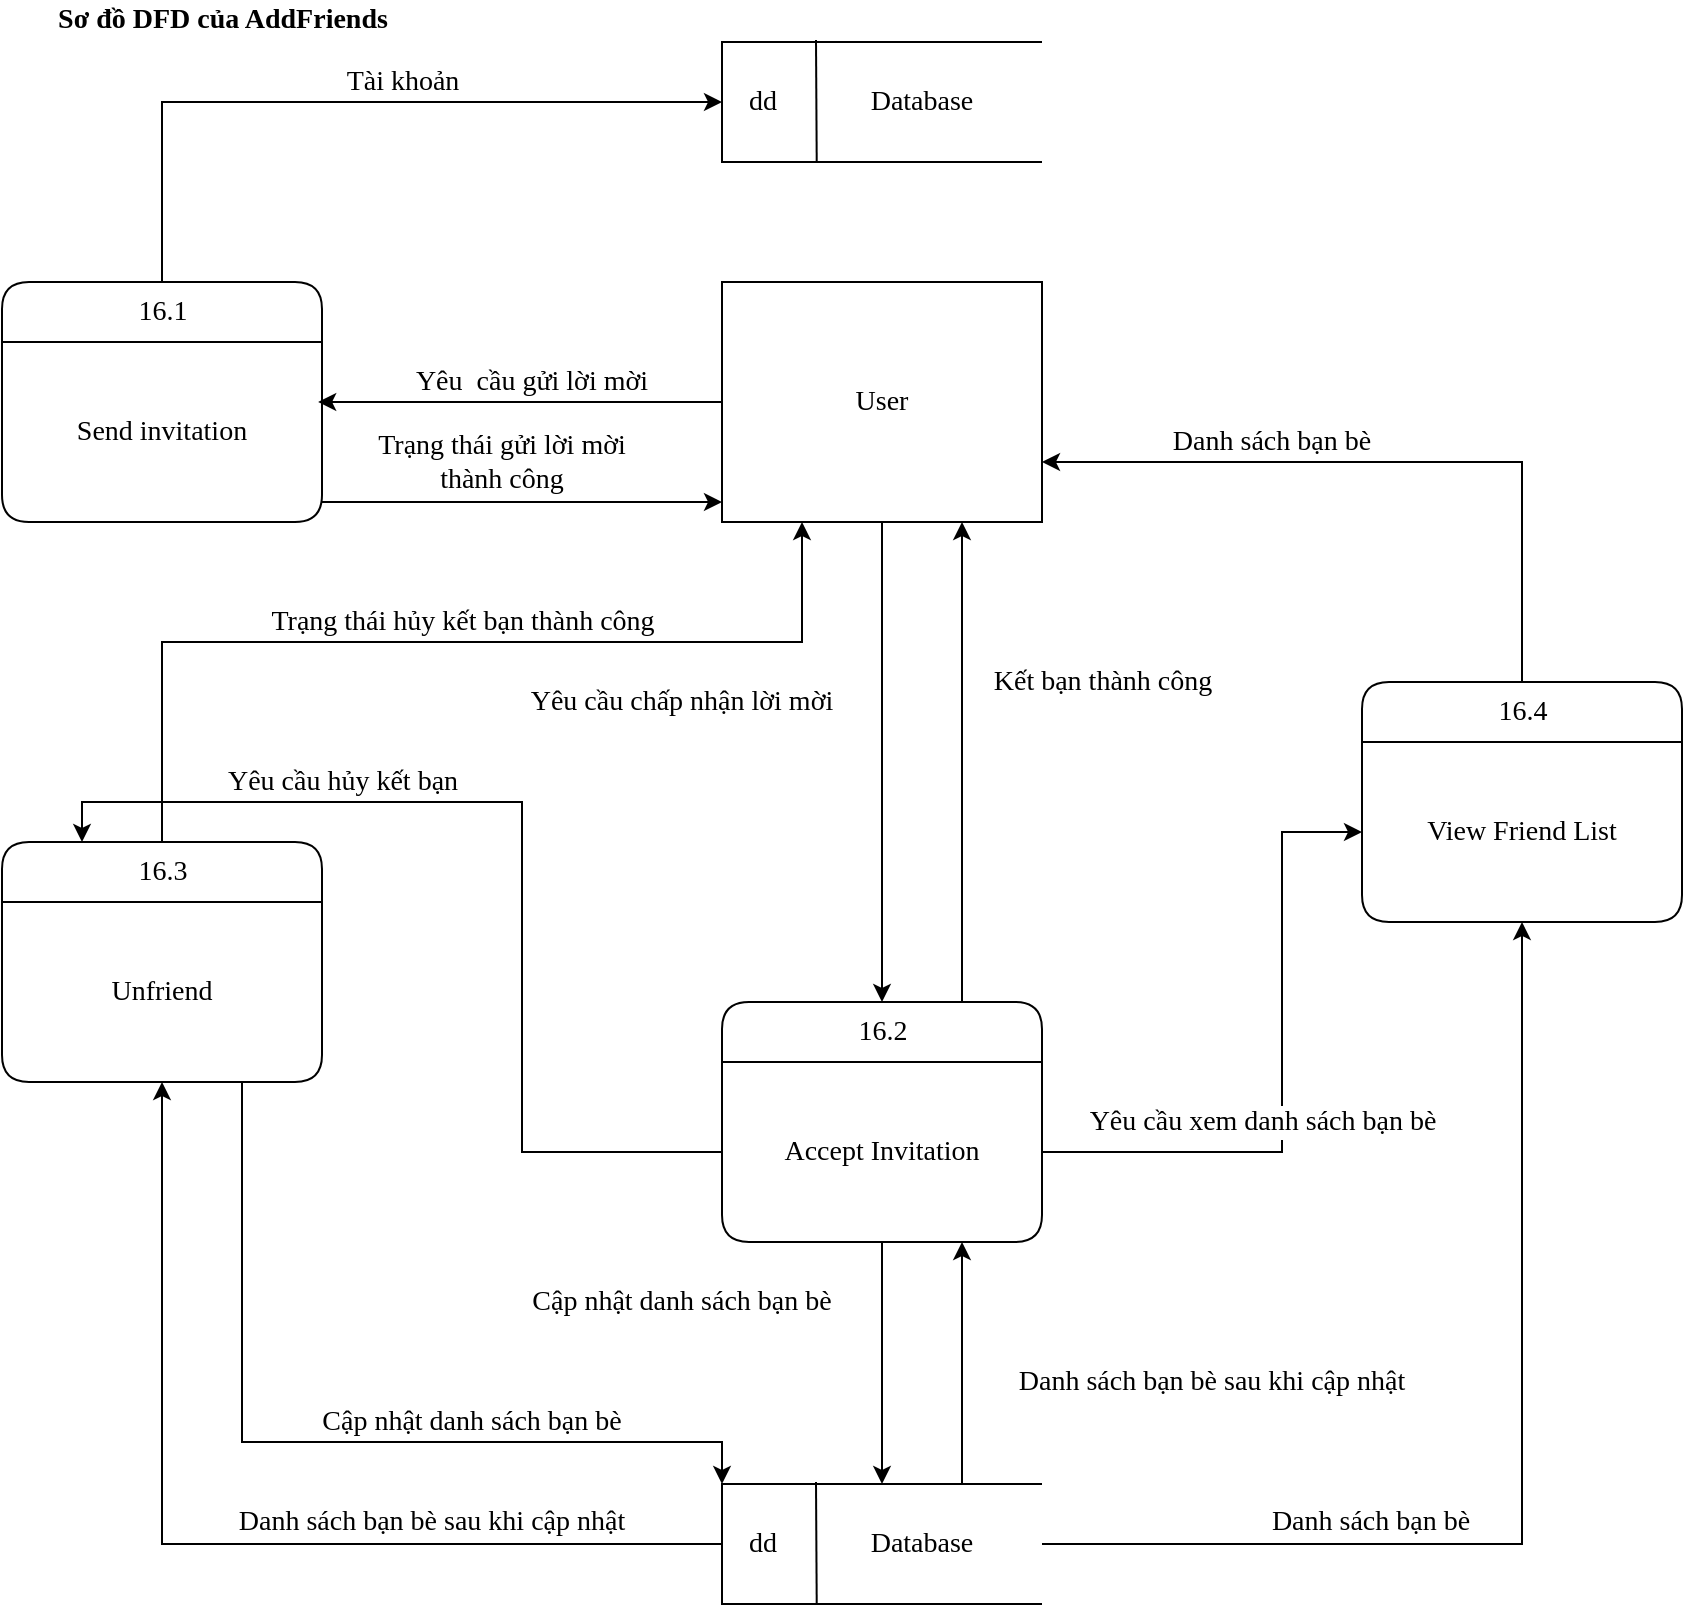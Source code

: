 <mxfile version="13.10.2" type="google"><diagram id="GsNeLUkhXqrKKXJcFBEn" name="Page-1"><mxGraphModel dx="868" dy="1525" grid="1" gridSize="10" guides="1" tooltips="1" connect="1" arrows="1" fold="1" page="1" pageScale="1" pageWidth="850" pageHeight="1100" math="0" shadow="0"><root><mxCell id="0"/><mxCell id="1" parent="0"/><mxCell id="7kbOAFIk7yBrMg1wKFdH-15" style="rounded=0;orthogonalLoop=1;jettySize=auto;html=1;entryX=0.988;entryY=0.333;entryDx=0;entryDy=0;entryPerimeter=0;fontSize=14;fontFamily=Verdana;" parent="1" source="7kbOAFIk7yBrMg1wKFdH-1" target="7kbOAFIk7yBrMg1wKFdH-6" edge="1"><mxGeometry relative="1" as="geometry"/></mxCell><mxCell id="7kbOAFIk7yBrMg1wKFdH-49" style="edgeStyle=orthogonalEdgeStyle;rounded=0;orthogonalLoop=1;jettySize=auto;html=1;exitX=0.5;exitY=1;exitDx=0;exitDy=0;entryX=0.5;entryY=0;entryDx=0;entryDy=0;fontSize=14;fontFamily=Verdana;" parent="1" source="7kbOAFIk7yBrMg1wKFdH-1" target="7kbOAFIk7yBrMg1wKFdH-13" edge="1"><mxGeometry relative="1" as="geometry"/></mxCell><mxCell id="CL9zNwLKxckQzIbvx5KU-1" style="edgeStyle=orthogonalEdgeStyle;rounded=0;orthogonalLoop=1;jettySize=auto;html=1;exitX=0;exitY=0.5;exitDx=0;exitDy=0;fontFamily=Verdana;fontSize=14;entryX=0.25;entryY=0;entryDx=0;entryDy=0;" parent="1" source="7kbOAFIk7yBrMg1wKFdH-14" target="7kbOAFIk7yBrMg1wKFdH-11" edge="1"><mxGeometry relative="1" as="geometry"/></mxCell><mxCell id="7kbOAFIk7yBrMg1wKFdH-1" value="User" style="rounded=0;whiteSpace=wrap;html=1;fontSize=14;fontFamily=Verdana;" parent="1" vertex="1"><mxGeometry x="400" y="120" width="160" height="120" as="geometry"/></mxCell><mxCell id="VogaedezbBx8plHrstGf-6" value="Tài khoản" style="edgeStyle=orthogonalEdgeStyle;rounded=0;orthogonalLoop=1;jettySize=auto;html=1;exitX=0.5;exitY=0;exitDx=0;exitDy=0;entryX=0;entryY=0.5;entryDx=0;entryDy=0;entryPerimeter=0;fontFamily=Verdana;fontSize=14;" parent="1" source="7kbOAFIk7yBrMg1wKFdH-2" target="VogaedezbBx8plHrstGf-2" edge="1"><mxGeometry x="0.135" y="10" relative="1" as="geometry"><mxPoint as="offset"/></mxGeometry></mxCell><mxCell id="7kbOAFIk7yBrMg1wKFdH-2" value="16.1" style="swimlane;childLayout=stackLayout;horizontal=1;startSize=30;horizontalStack=0;rounded=1;fontSize=14;fontStyle=0;strokeWidth=1;resizeParent=0;resizeLast=1;shadow=0;dashed=0;align=center;html=1;fontFamily=Verdana;" parent="1" vertex="1"><mxGeometry x="40" y="120" width="160" height="120" as="geometry"/></mxCell><mxCell id="7kbOAFIk7yBrMg1wKFdH-6" value="Send invitation" style="text;html=1;strokeColor=none;fillColor=none;align=center;verticalAlign=middle;whiteSpace=wrap;rounded=0;fontSize=14;fontFamily=Verdana;" parent="7kbOAFIk7yBrMg1wKFdH-2" vertex="1"><mxGeometry y="30" width="160" height="90" as="geometry"/></mxCell><mxCell id="7kbOAFIk7yBrMg1wKFdH-3" value="" style="group;fontSize=14;fontFamily=Verdana;" parent="1" vertex="1" connectable="0"><mxGeometry x="400" y="720" width="160" height="61" as="geometry"/></mxCell><mxCell id="7kbOAFIk7yBrMg1wKFdH-4" value="" style="strokeWidth=1;html=1;shape=mxgraph.flowchart.annotation_1;align=left;pointerEvents=1;fontSize=14;fontFamily=Verdana;" parent="7kbOAFIk7yBrMg1wKFdH-3" vertex="1"><mxGeometry y="1" width="160" height="60" as="geometry"/></mxCell><mxCell id="7kbOAFIk7yBrMg1wKFdH-5" value="dd" style="endArrow=none;html=1;entryX=0.296;entryY=1.006;entryDx=0;entryDy=0;entryPerimeter=0;fontSize=14;fontFamily=Verdana;" parent="7kbOAFIk7yBrMg1wKFdH-3" target="7kbOAFIk7yBrMg1wKFdH-4" edge="1"><mxGeometry x="-0.003" y="-27" width="50" height="50" relative="1" as="geometry"><mxPoint x="47" as="sourcePoint"/><mxPoint x="120" y="-129" as="targetPoint"/><mxPoint as="offset"/></mxGeometry></mxCell><mxCell id="7kbOAFIk7yBrMg1wKFdH-62" value="Database" style="text;html=1;strokeColor=none;fillColor=none;align=center;verticalAlign=middle;whiteSpace=wrap;rounded=0;fontSize=14;fontFamily=Verdana;" parent="7kbOAFIk7yBrMg1wKFdH-3" vertex="1"><mxGeometry x="60" y="20.5" width="80" height="20" as="geometry"/></mxCell><mxCell id="VogaedezbBx8plHrstGf-8" style="edgeStyle=orthogonalEdgeStyle;rounded=0;orthogonalLoop=1;jettySize=auto;html=1;exitX=0.5;exitY=0;exitDx=0;exitDy=0;entryX=1;entryY=0.75;entryDx=0;entryDy=0;fontFamily=Verdana;fontSize=14;" parent="1" source="7kbOAFIk7yBrMg1wKFdH-9" target="7kbOAFIk7yBrMg1wKFdH-1" edge="1"><mxGeometry relative="1" as="geometry"/></mxCell><mxCell id="7kbOAFIk7yBrMg1wKFdH-9" value="16.4" style="swimlane;childLayout=stackLayout;horizontal=1;startSize=30;horizontalStack=0;rounded=1;fontSize=14;fontStyle=0;strokeWidth=1;resizeParent=0;resizeLast=1;shadow=0;dashed=0;align=center;html=1;fontFamily=Verdana;" parent="1" vertex="1"><mxGeometry x="720" y="320" width="160" height="120" as="geometry"/></mxCell><mxCell id="7kbOAFIk7yBrMg1wKFdH-10" value="View Friend List" style="text;html=1;strokeColor=none;fillColor=none;align=center;verticalAlign=middle;whiteSpace=wrap;rounded=0;fontSize=14;fontFamily=Verdana;" parent="7kbOAFIk7yBrMg1wKFdH-9" vertex="1"><mxGeometry y="30" width="160" height="90" as="geometry"/></mxCell><mxCell id="gRhYqxAFjxoX_HF-GM8D-3" value="Trạng thái hủy kết bạn thành công" style="edgeStyle=orthogonalEdgeStyle;rounded=0;orthogonalLoop=1;jettySize=auto;html=1;exitX=0.5;exitY=0;exitDx=0;exitDy=0;entryX=0.25;entryY=1;entryDx=0;entryDy=0;fontFamily=Verdana;fontSize=14;" parent="1" source="7kbOAFIk7yBrMg1wKFdH-11" target="7kbOAFIk7yBrMg1wKFdH-1" edge="1"><mxGeometry x="0.042" y="10" relative="1" as="geometry"><Array as="points"><mxPoint x="120" y="300"/><mxPoint x="440" y="300"/></Array><mxPoint as="offset"/></mxGeometry></mxCell><mxCell id="7kbOAFIk7yBrMg1wKFdH-11" value="16.3" style="swimlane;childLayout=stackLayout;horizontal=1;startSize=30;horizontalStack=0;rounded=1;fontSize=14;fontStyle=0;strokeWidth=1;resizeParent=0;resizeLast=1;shadow=0;dashed=0;align=center;html=1;fontFamily=Verdana;" parent="1" vertex="1"><mxGeometry x="40" y="400" width="160" height="120" as="geometry"/></mxCell><mxCell id="7kbOAFIk7yBrMg1wKFdH-12" value="Unfriend" style="text;html=1;strokeColor=none;fillColor=none;align=center;verticalAlign=middle;whiteSpace=wrap;rounded=0;fontSize=14;fontFamily=Verdana;" parent="7kbOAFIk7yBrMg1wKFdH-11" vertex="1"><mxGeometry y="30" width="160" height="90" as="geometry"/></mxCell><mxCell id="7kbOAFIk7yBrMg1wKFdH-50" value="Kết bạn thành công" style="edgeStyle=orthogonalEdgeStyle;rounded=0;orthogonalLoop=1;jettySize=auto;html=1;fontSize=14;exitX=0.75;exitY=0;exitDx=0;exitDy=0;fontFamily=Verdana;" parent="1" source="7kbOAFIk7yBrMg1wKFdH-13" edge="1"><mxGeometry x="0.333" y="-70" relative="1" as="geometry"><Array as="points"/><mxPoint x="520" y="240" as="targetPoint"/><mxPoint as="offset"/></mxGeometry></mxCell><mxCell id="7kbOAFIk7yBrMg1wKFdH-13" value="16.2" style="swimlane;childLayout=stackLayout;horizontal=1;startSize=30;horizontalStack=0;rounded=1;fontSize=14;fontStyle=0;strokeWidth=1;resizeParent=0;resizeLast=1;shadow=0;dashed=0;align=center;html=1;fontFamily=Verdana;" parent="1" vertex="1"><mxGeometry x="400" y="480" width="160" height="120" as="geometry"/></mxCell><mxCell id="7kbOAFIk7yBrMg1wKFdH-14" value="Accept Invitation" style="text;html=1;strokeColor=none;fillColor=none;align=center;verticalAlign=middle;whiteSpace=wrap;rounded=0;fontSize=14;fontFamily=Verdana;" parent="7kbOAFIk7yBrMg1wKFdH-13" vertex="1"><mxGeometry y="30" width="160" height="90" as="geometry"/></mxCell><mxCell id="7kbOAFIk7yBrMg1wKFdH-25" value="Yêu&amp;nbsp; cầu gửi lời mời" style="text;html=1;strokeColor=none;fillColor=none;align=center;verticalAlign=middle;whiteSpace=wrap;rounded=0;fontSize=14;fontFamily=Verdana;" parent="1" vertex="1"><mxGeometry x="230" y="160" width="150" height="20" as="geometry"/></mxCell><mxCell id="7kbOAFIk7yBrMg1wKFdH-26" style="edgeStyle=none;rounded=0;orthogonalLoop=1;jettySize=auto;html=1;fontSize=14;fontFamily=Verdana;" parent="1" edge="1"><mxGeometry relative="1" as="geometry"><mxPoint x="200" y="230" as="sourcePoint"/><mxPoint x="400" y="230" as="targetPoint"/><Array as="points"/></mxGeometry></mxCell><mxCell id="7kbOAFIk7yBrMg1wKFdH-27" value="Trạng thái gửi lời mời thành công" style="text;html=1;strokeColor=none;fillColor=none;align=center;verticalAlign=middle;whiteSpace=wrap;rounded=0;fontSize=14;fontFamily=Verdana;" parent="1" vertex="1"><mxGeometry x="220" y="200" width="140" height="20" as="geometry"/></mxCell><mxCell id="7kbOAFIk7yBrMg1wKFdH-51" value="Yêu cầu chấp nhận lời mời" style="text;html=1;strokeColor=none;fillColor=none;align=center;verticalAlign=middle;whiteSpace=wrap;rounded=0;fontSize=14;fontFamily=Verdana;" parent="1" vertex="1"><mxGeometry x="280" y="320" width="200" height="20" as="geometry"/></mxCell><mxCell id="7kbOAFIk7yBrMg1wKFdH-52" value="Danh sách bạn bè" style="text;html=1;strokeColor=none;fillColor=none;align=center;verticalAlign=middle;whiteSpace=wrap;rounded=0;fontSize=14;fontFamily=Verdana;" parent="1" vertex="1"><mxGeometry x="610" y="190" width="130" height="20" as="geometry"/></mxCell><mxCell id="7kbOAFIk7yBrMg1wKFdH-63" style="edgeStyle=orthogonalEdgeStyle;rounded=0;orthogonalLoop=1;jettySize=auto;html=1;exitX=0;exitY=0.5;exitDx=0;exitDy=0;exitPerimeter=0;fontSize=14;fontFamily=Verdana;" parent="1" source="7kbOAFIk7yBrMg1wKFdH-4" edge="1"><mxGeometry relative="1" as="geometry"><Array as="points"><mxPoint x="120" y="751"/></Array><mxPoint x="120" y="520" as="targetPoint"/></mxGeometry></mxCell><mxCell id="7kbOAFIk7yBrMg1wKFdH-64" style="edgeStyle=orthogonalEdgeStyle;rounded=0;orthogonalLoop=1;jettySize=auto;html=1;exitX=0.5;exitY=1;exitDx=0;exitDy=0;entryX=0;entryY=0;entryDx=0;entryDy=0;entryPerimeter=0;fontSize=14;fontFamily=Verdana;" parent="1" source="7kbOAFIk7yBrMg1wKFdH-12" target="7kbOAFIk7yBrMg1wKFdH-4" edge="1"><mxGeometry relative="1" as="geometry"><Array as="points"><mxPoint x="160" y="520"/><mxPoint x="160" y="700"/><mxPoint x="400" y="700"/></Array></mxGeometry></mxCell><mxCell id="7kbOAFIk7yBrMg1wKFdH-67" value="Danh sách bạn bè sau khi cập nhật" style="text;html=1;strokeColor=none;fillColor=none;align=center;verticalAlign=middle;whiteSpace=wrap;rounded=0;fontSize=14;fontFamily=Verdana;" parent="1" vertex="1"><mxGeometry x="130" y="730" width="250" height="20" as="geometry"/></mxCell><mxCell id="7kbOAFIk7yBrMg1wKFdH-68" style="edgeStyle=orthogonalEdgeStyle;rounded=0;orthogonalLoop=1;jettySize=auto;html=1;exitX=0.5;exitY=1;exitDx=0;exitDy=0;entryX=0.5;entryY=0;entryDx=0;entryDy=0;entryPerimeter=0;fontSize=14;fontFamily=Verdana;" parent="1" source="7kbOAFIk7yBrMg1wKFdH-14" target="7kbOAFIk7yBrMg1wKFdH-4" edge="1"><mxGeometry relative="1" as="geometry"/></mxCell><mxCell id="7kbOAFIk7yBrMg1wKFdH-69" value="Cập nhật danh sách bạn bè" style="text;html=1;strokeColor=none;fillColor=none;align=center;verticalAlign=middle;whiteSpace=wrap;rounded=0;fontSize=14;fontFamily=Verdana;" parent="1" vertex="1"><mxGeometry x="170" y="680" width="210" height="20" as="geometry"/></mxCell><mxCell id="7kbOAFIk7yBrMg1wKFdH-70" style="edgeStyle=orthogonalEdgeStyle;rounded=0;orthogonalLoop=1;jettySize=auto;html=1;exitX=1;exitY=0;exitDx=0;exitDy=0;exitPerimeter=0;entryX=0.75;entryY=1;entryDx=0;entryDy=0;fontSize=14;fontFamily=Verdana;" parent="1" source="7kbOAFIk7yBrMg1wKFdH-4" target="7kbOAFIk7yBrMg1wKFdH-14" edge="1"><mxGeometry relative="1" as="geometry"><Array as="points"><mxPoint x="520" y="721"/></Array></mxGeometry></mxCell><mxCell id="7kbOAFIk7yBrMg1wKFdH-71" value="Cập nhật danh sách bạn bè" style="text;html=1;strokeColor=none;fillColor=none;align=center;verticalAlign=middle;whiteSpace=wrap;rounded=0;fontSize=14;fontFamily=Verdana;" parent="1" vertex="1"><mxGeometry x="280" y="620" width="200" height="20" as="geometry"/></mxCell><mxCell id="7kbOAFIk7yBrMg1wKFdH-72" value="Danh sách bạn bè sau khi cập nhật" style="text;html=1;strokeColor=none;fillColor=none;align=center;verticalAlign=middle;whiteSpace=wrap;rounded=0;fontSize=14;fontFamily=Verdana;" parent="1" vertex="1"><mxGeometry x="520" y="660" width="250" height="20" as="geometry"/></mxCell><mxCell id="CL9zNwLKxckQzIbvx5KU-2" value="Yêu cầu hủy kết bạn" style="text;html=1;align=center;verticalAlign=middle;resizable=0;points=[];autosize=1;fontFamily=Verdana;fontSize=14;" parent="1" vertex="1"><mxGeometry x="130" y="360" width="160" height="20" as="geometry"/></mxCell><mxCell id="CL9zNwLKxckQzIbvx5KU-9" value="Danh sách bạn bè" style="edgeStyle=orthogonalEdgeStyle;rounded=0;orthogonalLoop=1;jettySize=auto;html=1;exitX=1;exitY=0.5;exitDx=0;exitDy=0;exitPerimeter=0;entryX=0.5;entryY=1;entryDx=0;entryDy=0;fontFamily=Verdana;fontSize=14;" parent="1" source="7kbOAFIk7yBrMg1wKFdH-4" target="7kbOAFIk7yBrMg1wKFdH-10" edge="1"><mxGeometry x="-0.406" y="11" relative="1" as="geometry"><mxPoint as="offset"/></mxGeometry></mxCell><mxCell id="CL9zNwLKxckQzIbvx5KU-10" value="Sơ đồ DFD của AddFriends" style="text;html=1;align=center;verticalAlign=middle;resizable=0;points=[];autosize=1;fontFamily=Verdana;fontSize=14;fontStyle=1" parent="1" vertex="1"><mxGeometry x="40" y="-21" width="220" height="20" as="geometry"/></mxCell><mxCell id="VogaedezbBx8plHrstGf-1" value="" style="group;fontSize=14;fontFamily=Verdana;" parent="1" vertex="1" connectable="0"><mxGeometry x="400" y="-1" width="160" height="61" as="geometry"/></mxCell><mxCell id="VogaedezbBx8plHrstGf-2" value="" style="strokeWidth=1;html=1;shape=mxgraph.flowchart.annotation_1;align=left;pointerEvents=1;fontSize=14;fontFamily=Verdana;" parent="VogaedezbBx8plHrstGf-1" vertex="1"><mxGeometry y="1" width="160" height="60" as="geometry"/></mxCell><mxCell id="VogaedezbBx8plHrstGf-3" value="dd" style="endArrow=none;html=1;entryX=0.296;entryY=1.006;entryDx=0;entryDy=0;entryPerimeter=0;fontSize=14;fontFamily=Verdana;" parent="VogaedezbBx8plHrstGf-1" target="VogaedezbBx8plHrstGf-2" edge="1"><mxGeometry x="-0.003" y="-27" width="50" height="50" relative="1" as="geometry"><mxPoint x="47" as="sourcePoint"/><mxPoint x="120" y="-129" as="targetPoint"/><mxPoint as="offset"/></mxGeometry></mxCell><mxCell id="VogaedezbBx8plHrstGf-4" value="Database" style="text;html=1;strokeColor=none;fillColor=none;align=center;verticalAlign=middle;whiteSpace=wrap;rounded=0;fontSize=14;fontFamily=Verdana;" parent="VogaedezbBx8plHrstGf-1" vertex="1"><mxGeometry x="60" y="20.5" width="80" height="20" as="geometry"/></mxCell><mxCell id="VogaedezbBx8plHrstGf-7" value="Yêu cầu xem danh sách bạn bè" style="edgeStyle=orthogonalEdgeStyle;rounded=0;orthogonalLoop=1;jettySize=auto;html=1;entryX=0;entryY=0.5;entryDx=0;entryDy=0;fontFamily=Verdana;fontSize=14;" parent="1" source="7kbOAFIk7yBrMg1wKFdH-14" target="7kbOAFIk7yBrMg1wKFdH-10" edge="1"><mxGeometry x="-0.156" y="10" relative="1" as="geometry"><Array as="points"><mxPoint x="680" y="555"/><mxPoint x="680" y="395"/></Array><mxPoint as="offset"/></mxGeometry></mxCell></root></mxGraphModel></diagram></mxfile>